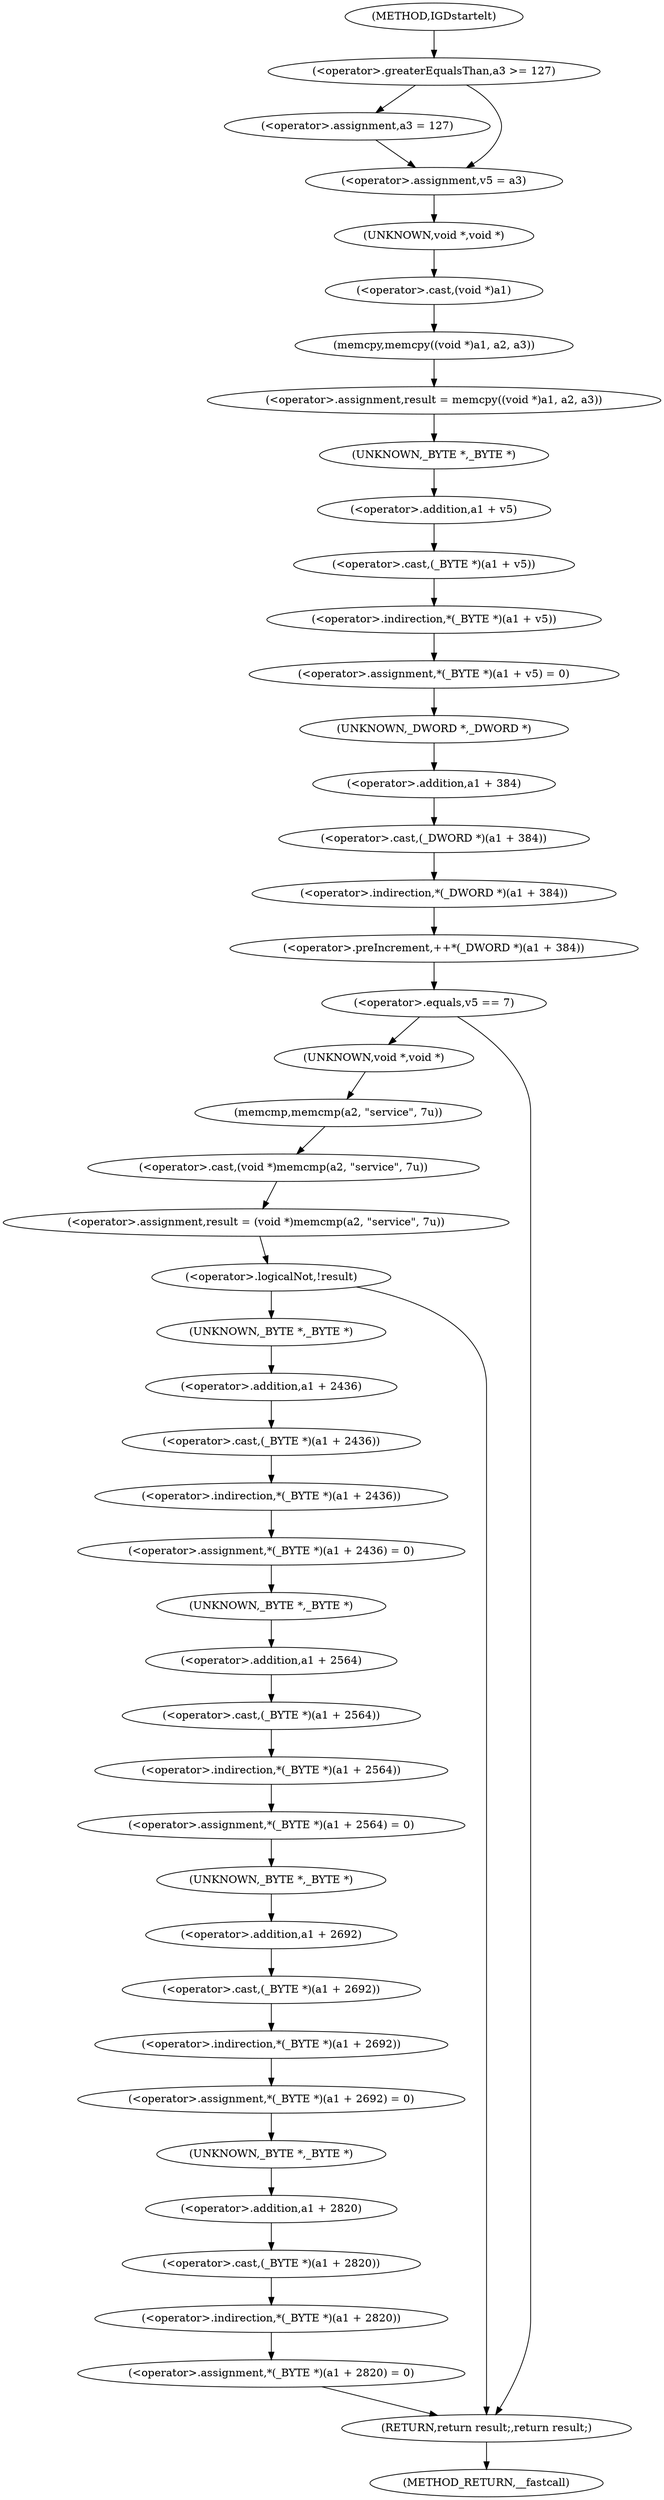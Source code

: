 digraph IGDstartelt {  
"1000111" [label = "(<operator>.greaterEqualsThan,a3 >= 127)" ]
"1000114" [label = "(<operator>.assignment,a3 = 127)" ]
"1000117" [label = "(<operator>.assignment,v5 = a3)" ]
"1000120" [label = "(<operator>.assignment,result = memcpy((void *)a1, a2, a3))" ]
"1000122" [label = "(memcpy,memcpy((void *)a1, a2, a3))" ]
"1000123" [label = "(<operator>.cast,(void *)a1)" ]
"1000124" [label = "(UNKNOWN,void *,void *)" ]
"1000128" [label = "(<operator>.assignment,*(_BYTE *)(a1 + v5) = 0)" ]
"1000129" [label = "(<operator>.indirection,*(_BYTE *)(a1 + v5))" ]
"1000130" [label = "(<operator>.cast,(_BYTE *)(a1 + v5))" ]
"1000131" [label = "(UNKNOWN,_BYTE *,_BYTE *)" ]
"1000132" [label = "(<operator>.addition,a1 + v5)" ]
"1000136" [label = "(<operator>.preIncrement,++*(_DWORD *)(a1 + 384))" ]
"1000137" [label = "(<operator>.indirection,*(_DWORD *)(a1 + 384))" ]
"1000138" [label = "(<operator>.cast,(_DWORD *)(a1 + 384))" ]
"1000139" [label = "(UNKNOWN,_DWORD *,_DWORD *)" ]
"1000140" [label = "(<operator>.addition,a1 + 384)" ]
"1000144" [label = "(<operator>.equals,v5 == 7)" ]
"1000148" [label = "(<operator>.assignment,result = (void *)memcmp(a2, \"service\", 7u))" ]
"1000150" [label = "(<operator>.cast,(void *)memcmp(a2, \"service\", 7u))" ]
"1000151" [label = "(UNKNOWN,void *,void *)" ]
"1000152" [label = "(memcmp,memcmp(a2, \"service\", 7u))" ]
"1000157" [label = "(<operator>.logicalNot,!result)" ]
"1000160" [label = "(<operator>.assignment,*(_BYTE *)(a1 + 2436) = 0)" ]
"1000161" [label = "(<operator>.indirection,*(_BYTE *)(a1 + 2436))" ]
"1000162" [label = "(<operator>.cast,(_BYTE *)(a1 + 2436))" ]
"1000163" [label = "(UNKNOWN,_BYTE *,_BYTE *)" ]
"1000164" [label = "(<operator>.addition,a1 + 2436)" ]
"1000168" [label = "(<operator>.assignment,*(_BYTE *)(a1 + 2564) = 0)" ]
"1000169" [label = "(<operator>.indirection,*(_BYTE *)(a1 + 2564))" ]
"1000170" [label = "(<operator>.cast,(_BYTE *)(a1 + 2564))" ]
"1000171" [label = "(UNKNOWN,_BYTE *,_BYTE *)" ]
"1000172" [label = "(<operator>.addition,a1 + 2564)" ]
"1000176" [label = "(<operator>.assignment,*(_BYTE *)(a1 + 2692) = 0)" ]
"1000177" [label = "(<operator>.indirection,*(_BYTE *)(a1 + 2692))" ]
"1000178" [label = "(<operator>.cast,(_BYTE *)(a1 + 2692))" ]
"1000179" [label = "(UNKNOWN,_BYTE *,_BYTE *)" ]
"1000180" [label = "(<operator>.addition,a1 + 2692)" ]
"1000184" [label = "(<operator>.assignment,*(_BYTE *)(a1 + 2820) = 0)" ]
"1000185" [label = "(<operator>.indirection,*(_BYTE *)(a1 + 2820))" ]
"1000186" [label = "(<operator>.cast,(_BYTE *)(a1 + 2820))" ]
"1000187" [label = "(UNKNOWN,_BYTE *,_BYTE *)" ]
"1000188" [label = "(<operator>.addition,a1 + 2820)" ]
"1000192" [label = "(RETURN,return result;,return result;)" ]
"1000103" [label = "(METHOD,IGDstartelt)" ]
"1000194" [label = "(METHOD_RETURN,__fastcall)" ]
  "1000111" -> "1000114" 
  "1000111" -> "1000117" 
  "1000114" -> "1000117" 
  "1000117" -> "1000124" 
  "1000120" -> "1000131" 
  "1000122" -> "1000120" 
  "1000123" -> "1000122" 
  "1000124" -> "1000123" 
  "1000128" -> "1000139" 
  "1000129" -> "1000128" 
  "1000130" -> "1000129" 
  "1000131" -> "1000132" 
  "1000132" -> "1000130" 
  "1000136" -> "1000144" 
  "1000137" -> "1000136" 
  "1000138" -> "1000137" 
  "1000139" -> "1000140" 
  "1000140" -> "1000138" 
  "1000144" -> "1000151" 
  "1000144" -> "1000192" 
  "1000148" -> "1000157" 
  "1000150" -> "1000148" 
  "1000151" -> "1000152" 
  "1000152" -> "1000150" 
  "1000157" -> "1000163" 
  "1000157" -> "1000192" 
  "1000160" -> "1000171" 
  "1000161" -> "1000160" 
  "1000162" -> "1000161" 
  "1000163" -> "1000164" 
  "1000164" -> "1000162" 
  "1000168" -> "1000179" 
  "1000169" -> "1000168" 
  "1000170" -> "1000169" 
  "1000171" -> "1000172" 
  "1000172" -> "1000170" 
  "1000176" -> "1000187" 
  "1000177" -> "1000176" 
  "1000178" -> "1000177" 
  "1000179" -> "1000180" 
  "1000180" -> "1000178" 
  "1000184" -> "1000192" 
  "1000185" -> "1000184" 
  "1000186" -> "1000185" 
  "1000187" -> "1000188" 
  "1000188" -> "1000186" 
  "1000192" -> "1000194" 
  "1000103" -> "1000111" 
}
